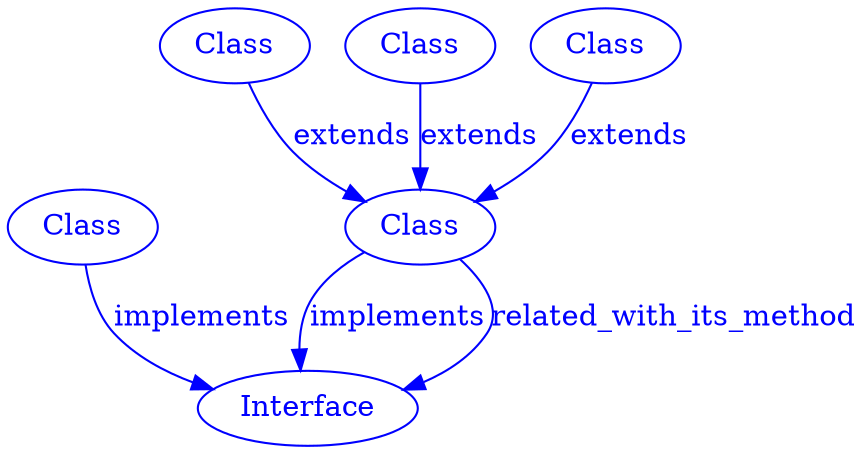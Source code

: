 digraph SubdueGraph {
  57 [label="Interface",color=blue,fontcolor=blue];
  245 [label="Class",color=blue,fontcolor=blue];
  261 [label="Class",color=blue,fontcolor=blue];
  305 [label="Class",color=blue,fontcolor=blue];
  343 [label="Class",color=blue,fontcolor=blue];
  453 [label="Class",color=blue,fontcolor=blue];
  245 -> 453 [label="extends",color=blue,fontcolor=blue];
  261 -> 453 [label="extends",color=blue,fontcolor=blue];
  305 -> 57 [label="implements",color=blue,fontcolor=blue];
  343 -> 453 [label="extends",color=blue,fontcolor=blue];
  453 -> 57 [label="implements",color=blue,fontcolor=blue];
  453 -> 57 [label="related_with_its_method",color=blue,fontcolor=blue];
}
